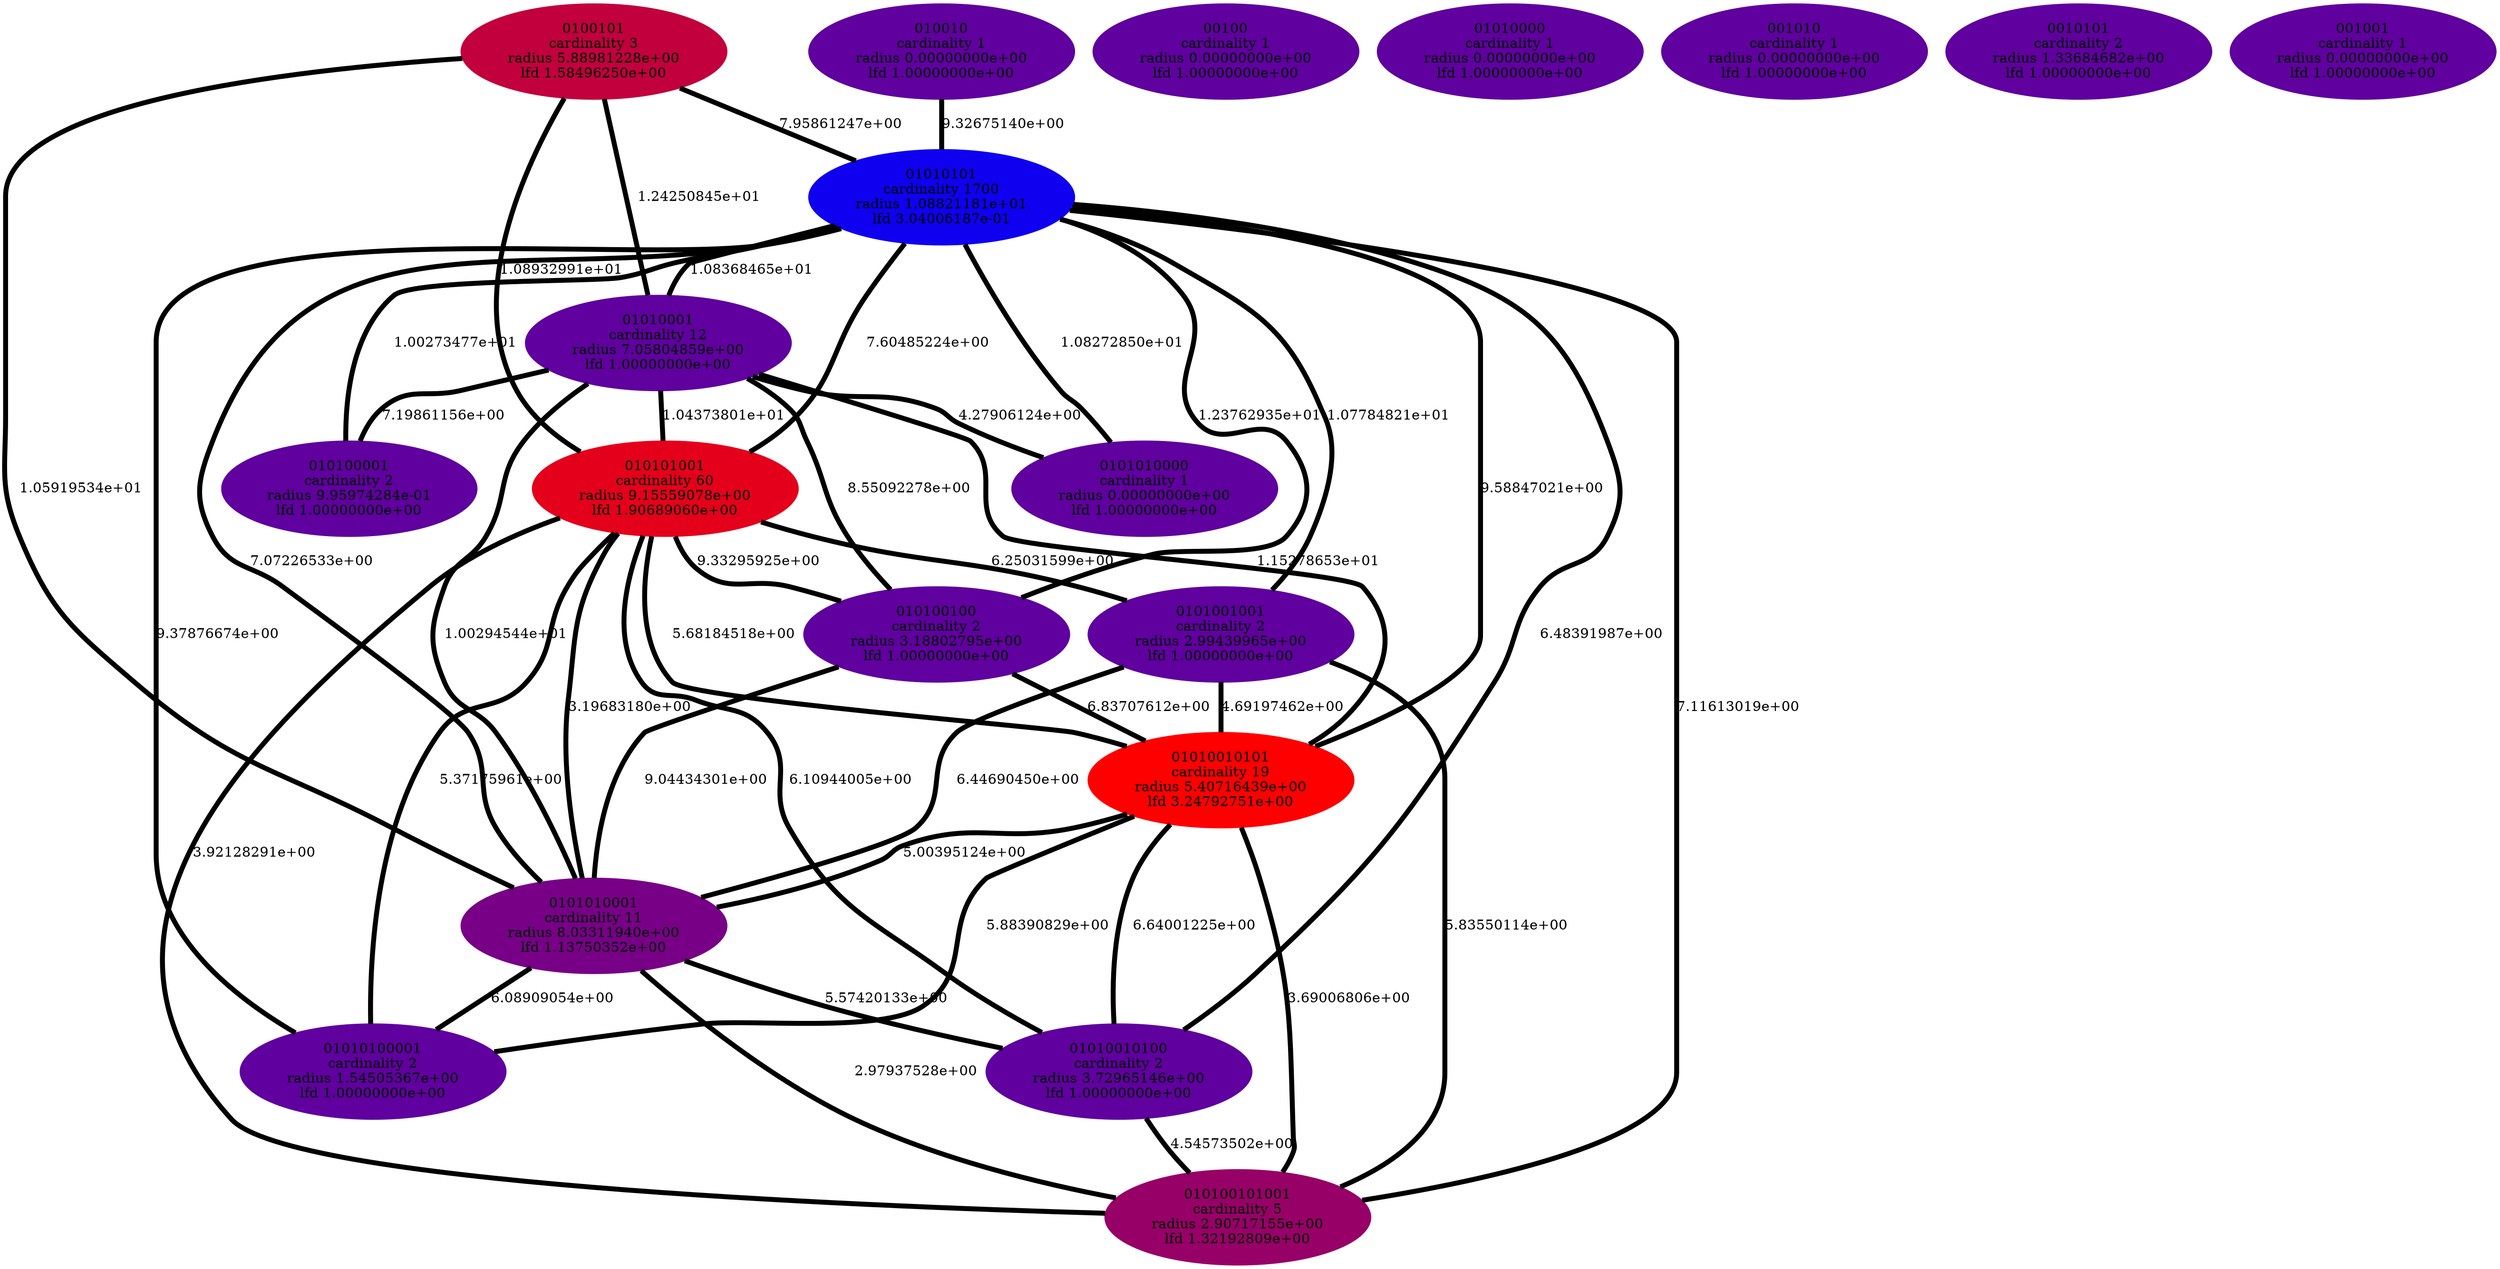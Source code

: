 graph component_cardinality_optimal_32 {
    edge[style=solid, penwidth="5", labeldistance="10"]
    0101001001 [label="0101001001\ncardinality 2\nradius 2.99439965e+00\nlfd 1.00000000e+00", color="#5F009F", style="filled"]
    010100001 [label="010100001\ncardinality 2\nradius 9.95974284e-01\nlfd 1.00000000e+00", color="#5F009F", style="filled"]
    01010010101 [label="01010010101\ncardinality 19\nradius 5.40716439e+00\nlfd 3.24792751e+00", color="#FE0000", style="filled"]
    010100100 [label="010100100\ncardinality 2\nradius 3.18802795e+00\nlfd 1.00000000e+00", color="#5F009F", style="filled"]
    0101010000 [label="0101010000\ncardinality 1\nradius 0.00000000e+00\nlfd 1.00000000e+00", color="#5F009F", style="filled"]
    00100 [label="00100\ncardinality 1\nradius 0.00000000e+00\nlfd 1.00000000e+00", color="#5F009F", style="filled"]
    01010000 [label="01010000\ncardinality 1\nradius 0.00000000e+00\nlfd 1.00000000e+00", color="#5F009F", style="filled"]
    010010 [label="010010\ncardinality 1\nradius 0.00000000e+00\nlfd 1.00000000e+00", color="#5F009F", style="filled"]
    01010100001 [label="01010100001\ncardinality 2\nradius 1.54505367e+00\nlfd 1.00000000e+00", color="#5F009F", style="filled"]
    01010010100 [label="01010010100\ncardinality 2\nradius 3.72965146e+00\nlfd 1.00000000e+00", color="#5F009F", style="filled"]
    001010 [label="001010\ncardinality 1\nradius 0.00000000e+00\nlfd 1.00000000e+00", color="#5F009F", style="filled"]
    01010101 [label="01010101\ncardinality 1700\nradius 1.08821181e+01\nlfd 3.04006187e-01", color="#0F00EF", style="filled"]
    0101010001 [label="0101010001\ncardinality 11\nradius 8.03311940e+00\nlfd 1.13750352e+00", color="#770087", style="filled"]
    010101001 [label="010101001\ncardinality 60\nradius 9.15559078e+00\nlfd 1.90689060e+00", color="#E4001A", style="filled"]
    010100101001 [label="010100101001\ncardinality 5\nradius 2.90717155e+00\nlfd 1.32192809e+00", color="#970067", style="filled"]
    0100101 [label="0100101\ncardinality 3\nradius 5.88981228e+00\nlfd 1.58496250e+00", color="#C1003D", style="filled"]
    0010101 [label="0010101\ncardinality 2\nradius 1.33684682e+00\nlfd 1.00000000e+00", color="#5F009F", style="filled"]
    001001 [label="001001\ncardinality 1\nradius 0.00000000e+00\nlfd 1.00000000e+00", color="#5F009F", style="filled"]
    01010001 [label="01010001\ncardinality 12\nradius 7.05804859e+00\nlfd 1.00000000e+00", color="#5F009F", style="filled"]
    01010101 -- 01010001 [label="1.08368465e+01"]
    01010001 -- 0101010001 [label="1.00294544e+01"]
    01010010101 -- 01010100001 [label="5.88390829e+00"]
    0100101 -- 0101010001 [label="1.05919534e+01"]
    0101010001 -- 010100101001 [label="2.97937528e+00"]
    01010101 -- 0101010000 [label="1.08272850e+01"]
    01010101 -- 01010010100 [label="6.48391987e+00"]
    0101001001 -- 0101010001 [label="6.44690450e+00"]
    0101001001 -- 01010010101 [label="4.69197462e+00"]
    0101010001 -- 01010010100 [label="5.57420133e+00"]
    01010101 -- 01010100001 [label="9.37876674e+00"]
    01010010101 -- 0101010001 [label="5.00395124e+00"]
    01010101 -- 01010010101 [label="9.58847021e+00"]
    01010001 -- 010100100 [label="8.55092278e+00"]
    010101001 -- 01010010101 [label="5.68184518e+00"]
    010100100 -- 01010010101 [label="6.83707612e+00"]
    01010010100 -- 010100101001 [label="4.54573502e+00"]
    010101001 -- 010100101001 [label="3.92128291e+00"]
    01010001 -- 010101001 [label="1.04373801e+01"]
    0100101 -- 01010101 [label="7.95861247e+00"]
    01010101 -- 010100001 [label="1.00273477e+01"]
    01010010101 -- 01010010100 [label="6.64001225e+00"]
    01010101 -- 010101001 [label="7.60485224e+00"]
    0101010001 -- 01010100001 [label="6.08909054e+00"]
    010101001 -- 0101010001 [label="3.19683180e+00"]
    01010001 -- 010100001 [label="7.19861156e+00"]
    010101001 -- 0101001001 [label="6.25031599e+00"]
    0101001001 -- 010100101001 [label="5.83550114e+00"]
    01010001 -- 01010010101 [label="1.15278653e+01"]
    01010101 -- 010100101001 [label="7.11613019e+00"]
    0100101 -- 01010001 [label="1.24250845e+01"]
    010100100 -- 0101010001 [label="9.04434301e+00"]
    010010 -- 01010101 [label="9.32675140e+00"]
    010101001 -- 01010100001 [label="5.37175961e+00"]
    01010001 -- 0101010000 [label="4.27906124e+00"]
    01010101 -- 0101010001 [label="7.07226533e+00"]
    010101001 -- 010100100 [label="9.33295925e+00"]
    01010101 -- 010100100 [label="1.23762935e+01"]
    01010010101 -- 010100101001 [label="3.69006806e+00"]
    0100101 -- 010101001 [label="1.08932991e+01"]
    010101001 -- 01010010100 [label="6.10944005e+00"]
    01010101 -- 0101001001 [label="1.07784821e+01"]
}
